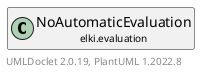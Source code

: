 @startuml
    remove .*\.(Instance|Par|Parameterizer|Factory)$
    set namespaceSeparator none
    hide empty fields
    hide empty methods

    class "<size:14>NoAutomaticEvaluation.Par\n<size:10>elki.evaluation" as elki.evaluation.NoAutomaticEvaluation.Par [[NoAutomaticEvaluation.Par.html]] {
        +make(): NoAutomaticEvaluation
    }

    interface "<size:14>Parameterizer\n<size:10>elki.utilities.optionhandling" as elki.utilities.optionhandling.Parameterizer [[../utilities/optionhandling/Parameterizer.html]] {
        {abstract} +make(): Object
    }
    class "<size:14>NoAutomaticEvaluation\n<size:10>elki.evaluation" as elki.evaluation.NoAutomaticEvaluation [[NoAutomaticEvaluation.html]]

    elki.utilities.optionhandling.Parameterizer <|.. elki.evaluation.NoAutomaticEvaluation.Par
    elki.evaluation.NoAutomaticEvaluation +-- elki.evaluation.NoAutomaticEvaluation.Par

    center footer UMLDoclet 2.0.19, PlantUML 1.2022.8
@enduml
